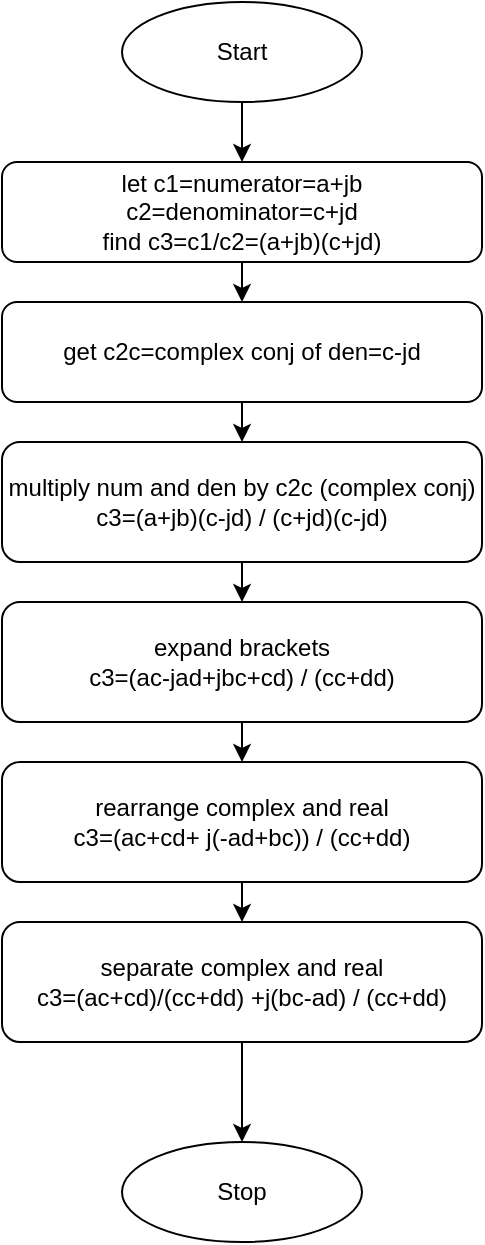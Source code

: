 <mxfile version="13.4.5" type="device"><diagram id="QMnSbRA4gkaOP-cgD9UK" name="Page-1"><mxGraphModel dx="1086" dy="806" grid="1" gridSize="10" guides="1" tooltips="1" connect="1" arrows="1" fold="1" page="1" pageScale="1" pageWidth="850" pageHeight="1100" math="0" shadow="0"><root><mxCell id="0"/><mxCell id="1" parent="0"/><mxCell id="0hVrKAsHsAfFWNh-fmjB-1" style="edgeStyle=orthogonalEdgeStyle;rounded=0;orthogonalLoop=1;jettySize=auto;html=1;exitX=0.5;exitY=1;exitDx=0;exitDy=0;entryX=0.5;entryY=0;entryDx=0;entryDy=0;" parent="1" source="FzBAwN962MHbXVNSaylK-1" target="FzBAwN962MHbXVNSaylK-4" edge="1"><mxGeometry relative="1" as="geometry"/></mxCell><mxCell id="FzBAwN962MHbXVNSaylK-1" value="let c1=numerator=a+jb&lt;br&gt;c2=denominator=c+jd&lt;br&gt;find c3=c1/c2=(a+jb)(c+jd)" style="rounded=1;whiteSpace=wrap;html=1;" parent="1" vertex="1"><mxGeometry x="170" y="160" width="240" height="50" as="geometry"/></mxCell><mxCell id="FzBAwN962MHbXVNSaylK-12" style="edgeStyle=orthogonalEdgeStyle;rounded=0;orthogonalLoop=1;jettySize=auto;html=1;exitX=0.5;exitY=1;exitDx=0;exitDy=0;entryX=0.5;entryY=0;entryDx=0;entryDy=0;" parent="1" source="FzBAwN962MHbXVNSaylK-2" target="FzBAwN962MHbXVNSaylK-1" edge="1"><mxGeometry relative="1" as="geometry"/></mxCell><mxCell id="FzBAwN962MHbXVNSaylK-2" value="Start" style="ellipse;whiteSpace=wrap;html=1;" parent="1" vertex="1"><mxGeometry x="230" y="80" width="120" height="50" as="geometry"/></mxCell><mxCell id="0hVrKAsHsAfFWNh-fmjB-2" style="edgeStyle=orthogonalEdgeStyle;rounded=0;orthogonalLoop=1;jettySize=auto;html=1;exitX=0.5;exitY=1;exitDx=0;exitDy=0;entryX=0.5;entryY=0;entryDx=0;entryDy=0;" parent="1" source="FzBAwN962MHbXVNSaylK-4" target="FzBAwN962MHbXVNSaylK-5" edge="1"><mxGeometry relative="1" as="geometry"/></mxCell><mxCell id="FzBAwN962MHbXVNSaylK-4" value="get c2c=complex conj of den=c-jd" style="rounded=1;whiteSpace=wrap;html=1;" parent="1" vertex="1"><mxGeometry x="170" y="230" width="240" height="50" as="geometry"/></mxCell><mxCell id="0hVrKAsHsAfFWNh-fmjB-3" style="edgeStyle=orthogonalEdgeStyle;rounded=0;orthogonalLoop=1;jettySize=auto;html=1;exitX=0.5;exitY=1;exitDx=0;exitDy=0;entryX=0.5;entryY=0;entryDx=0;entryDy=0;" parent="1" source="FzBAwN962MHbXVNSaylK-5" target="FzBAwN962MHbXVNSaylK-8" edge="1"><mxGeometry relative="1" as="geometry"/></mxCell><mxCell id="FzBAwN962MHbXVNSaylK-5" value="multiply num and den by c2c (complex conj)&lt;br&gt;c3=(a+jb)(c-jd) / (c+jd)(c-jd)&lt;br&gt;" style="rounded=1;whiteSpace=wrap;html=1;" parent="1" vertex="1"><mxGeometry x="170" y="300" width="240" height="60" as="geometry"/></mxCell><mxCell id="0hVrKAsHsAfFWNh-fmjB-4" style="edgeStyle=orthogonalEdgeStyle;rounded=0;orthogonalLoop=1;jettySize=auto;html=1;exitX=0.5;exitY=1;exitDx=0;exitDy=0;entryX=0.5;entryY=0;entryDx=0;entryDy=0;" parent="1" source="FzBAwN962MHbXVNSaylK-8" target="FzBAwN962MHbXVNSaylK-9" edge="1"><mxGeometry relative="1" as="geometry"/></mxCell><mxCell id="FzBAwN962MHbXVNSaylK-8" value="expand brackets&lt;br&gt;c3=(ac-jad+jbc+cd) / (cc+dd)" style="rounded=1;whiteSpace=wrap;html=1;" parent="1" vertex="1"><mxGeometry x="170" y="380" width="240" height="60" as="geometry"/></mxCell><mxCell id="0hVrKAsHsAfFWNh-fmjB-5" style="edgeStyle=orthogonalEdgeStyle;rounded=0;orthogonalLoop=1;jettySize=auto;html=1;exitX=0.5;exitY=1;exitDx=0;exitDy=0;entryX=0.5;entryY=0;entryDx=0;entryDy=0;" parent="1" source="FzBAwN962MHbXVNSaylK-9" target="FzBAwN962MHbXVNSaylK-10" edge="1"><mxGeometry relative="1" as="geometry"/></mxCell><mxCell id="FzBAwN962MHbXVNSaylK-9" value="rearrange complex and real&lt;br&gt;c3=(ac+cd+ j(-ad+bc)) / (cc+dd)" style="rounded=1;whiteSpace=wrap;html=1;" parent="1" vertex="1"><mxGeometry x="170" y="460" width="240" height="60" as="geometry"/></mxCell><mxCell id="0hVrKAsHsAfFWNh-fmjB-6" style="edgeStyle=orthogonalEdgeStyle;rounded=0;orthogonalLoop=1;jettySize=auto;html=1;exitX=0.5;exitY=1;exitDx=0;exitDy=0;entryX=0.5;entryY=0;entryDx=0;entryDy=0;" parent="1" source="FzBAwN962MHbXVNSaylK-10" target="FzBAwN962MHbXVNSaylK-11" edge="1"><mxGeometry relative="1" as="geometry"><Array as="points"/></mxGeometry></mxCell><mxCell id="FzBAwN962MHbXVNSaylK-10" value="separate complex and real&lt;br&gt;c3=(ac+cd)/(cc+dd) +j(bc-ad) / (cc+dd)" style="rounded=1;whiteSpace=wrap;html=1;" parent="1" vertex="1"><mxGeometry x="170" y="540" width="240" height="60" as="geometry"/></mxCell><mxCell id="FzBAwN962MHbXVNSaylK-11" value="Stop" style="ellipse;whiteSpace=wrap;html=1;" parent="1" vertex="1"><mxGeometry x="230" y="650" width="120" height="50" as="geometry"/></mxCell></root></mxGraphModel></diagram></mxfile>